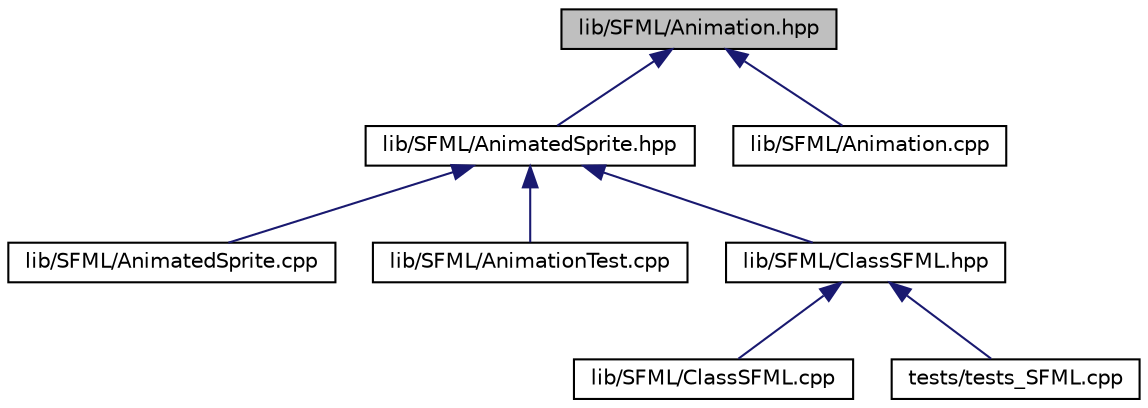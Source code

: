 digraph "lib/SFML/Animation.hpp"
{
  edge [fontname="Helvetica",fontsize="10",labelfontname="Helvetica",labelfontsize="10"];
  node [fontname="Helvetica",fontsize="10",shape=record];
  Node2 [label="lib/SFML/Animation.hpp",height=0.2,width=0.4,color="black", fillcolor="grey75", style="filled", fontcolor="black"];
  Node2 -> Node3 [dir="back",color="midnightblue",fontsize="10",style="solid",fontname="Helvetica"];
  Node3 [label="lib/SFML/AnimatedSprite.hpp",height=0.2,width=0.4,color="black", fillcolor="white", style="filled",URL="$_animated_sprite_8hpp.html"];
  Node3 -> Node4 [dir="back",color="midnightblue",fontsize="10",style="solid",fontname="Helvetica"];
  Node4 [label="lib/SFML/AnimatedSprite.cpp",height=0.2,width=0.4,color="black", fillcolor="white", style="filled",URL="$_animated_sprite_8cpp.html"];
  Node3 -> Node5 [dir="back",color="midnightblue",fontsize="10",style="solid",fontname="Helvetica"];
  Node5 [label="lib/SFML/AnimationTest.cpp",height=0.2,width=0.4,color="black", fillcolor="white", style="filled",URL="$_animation_test_8cpp.html"];
  Node3 -> Node6 [dir="back",color="midnightblue",fontsize="10",style="solid",fontname="Helvetica"];
  Node6 [label="lib/SFML/ClassSFML.hpp",height=0.2,width=0.4,color="black", fillcolor="white", style="filled",URL="$_class_s_f_m_l_8hpp.html"];
  Node6 -> Node7 [dir="back",color="midnightblue",fontsize="10",style="solid",fontname="Helvetica"];
  Node7 [label="lib/SFML/ClassSFML.cpp",height=0.2,width=0.4,color="black", fillcolor="white", style="filled",URL="$_class_s_f_m_l_8cpp.html"];
  Node6 -> Node8 [dir="back",color="midnightblue",fontsize="10",style="solid",fontname="Helvetica"];
  Node8 [label="tests/tests_SFML.cpp",height=0.2,width=0.4,color="black", fillcolor="white", style="filled",URL="$tests___s_f_m_l_8cpp.html"];
  Node2 -> Node9 [dir="back",color="midnightblue",fontsize="10",style="solid",fontname="Helvetica"];
  Node9 [label="lib/SFML/Animation.cpp",height=0.2,width=0.4,color="black", fillcolor="white", style="filled",URL="$_animation_8cpp.html"];
}

